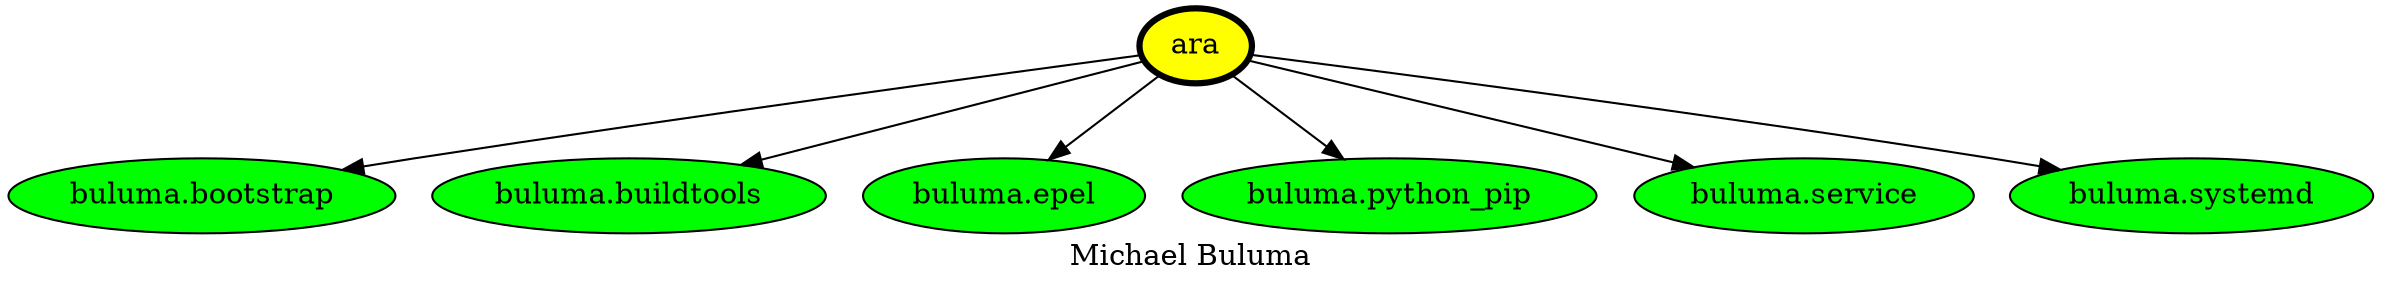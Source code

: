 digraph PhiloDilemma {
  label = "Michael Buluma" ;
  overlap=false
  {
    "ara" [fillcolor=yellow style=filled penwidth=3]
    "buluma.bootstrap" [fillcolor=green style=filled]
    "buluma.buildtools" [fillcolor=green style=filled]
    "buluma.epel" [fillcolor=green style=filled]
    "buluma.python_pip" [fillcolor=green style=filled]
    "buluma.service" [fillcolor=green style=filled]
    "buluma.systemd" [fillcolor=green style=filled]
  }
  "ara" -> "buluma.bootstrap"
  "ara" -> "buluma.buildtools"
  "ara" -> "buluma.epel"
  "ara" -> "buluma.python_pip"
  "ara" -> "buluma.service"
  "ara" -> "buluma.systemd"
}
